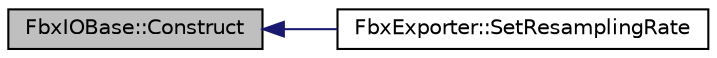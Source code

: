 digraph "FbxIOBase::Construct"
{
  edge [fontname="Helvetica",fontsize="10",labelfontname="Helvetica",labelfontsize="10"];
  node [fontname="Helvetica",fontsize="10",shape=record];
  rankdir="LR";
  Node1 [label="FbxIOBase::Construct",height=0.2,width=0.4,color="black", fillcolor="grey75", style="filled", fontcolor="black"];
  Node1 -> Node2 [dir="back",color="midnightblue",fontsize="10",style="solid",fontname="Helvetica"];
  Node2 [label="FbxExporter::SetResamplingRate",height=0.2,width=0.4,color="black", fillcolor="white", style="filled",URL="$class_fbx_exporter.html#aeea95b702891fa350a03ab3e9aa949e1"];
}
